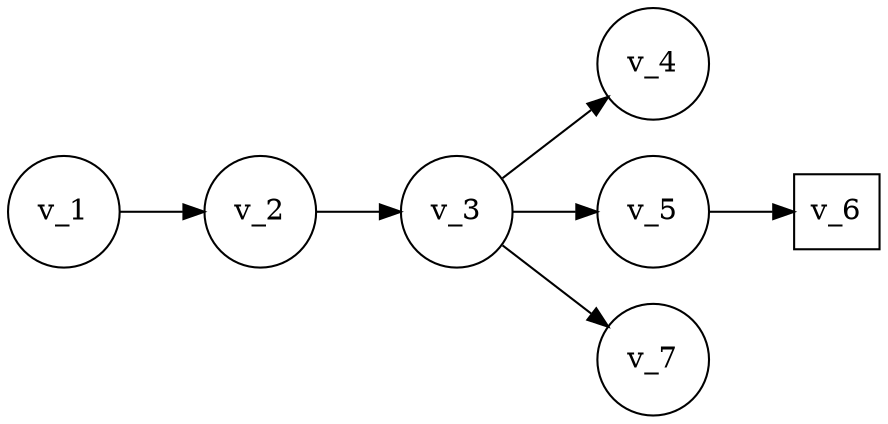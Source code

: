 digraph {
    graph [rankdir=LR];
    node [shape=circle, width=0.5];

    v_1 -> v_2 [label=" ", texlbl="$R$"];

    subgraph {
        v_2 -> v_3 [label=" ", texlbl="$R_\alpha$"];
        v_3 -> v_4 [label=" ", texlbl="$E_\alpha$"];
        v_3 -> v_5 [label=" ", texlbl="$T_{C_\alpha}$"];
        v_5 -> v_6 [label=" ", texlbl="$T_{E_\alpha}$"];
        v_3 -> v_7 [label=" ", texlbl="$\neg T_{C_\alpha}$"];
    }

    v_1 [style="state,initial"];
    v_2 [style="state,accepting"];
    v_4 [style="state,accepting"];
    v_6 [style="state,accepting", shape=rect];
}
